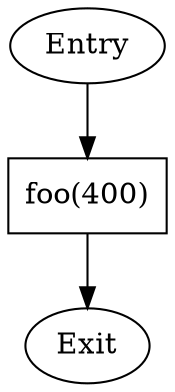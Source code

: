 digraph CFG_main {
  node [shape=box];
  entry [label="Entry", shape=ellipse];
  exit [label="Exit", shape=ellipse];
  BB0 [label="foo(400)"];
  entry -> BB0;
  BB0 -> exit;
}